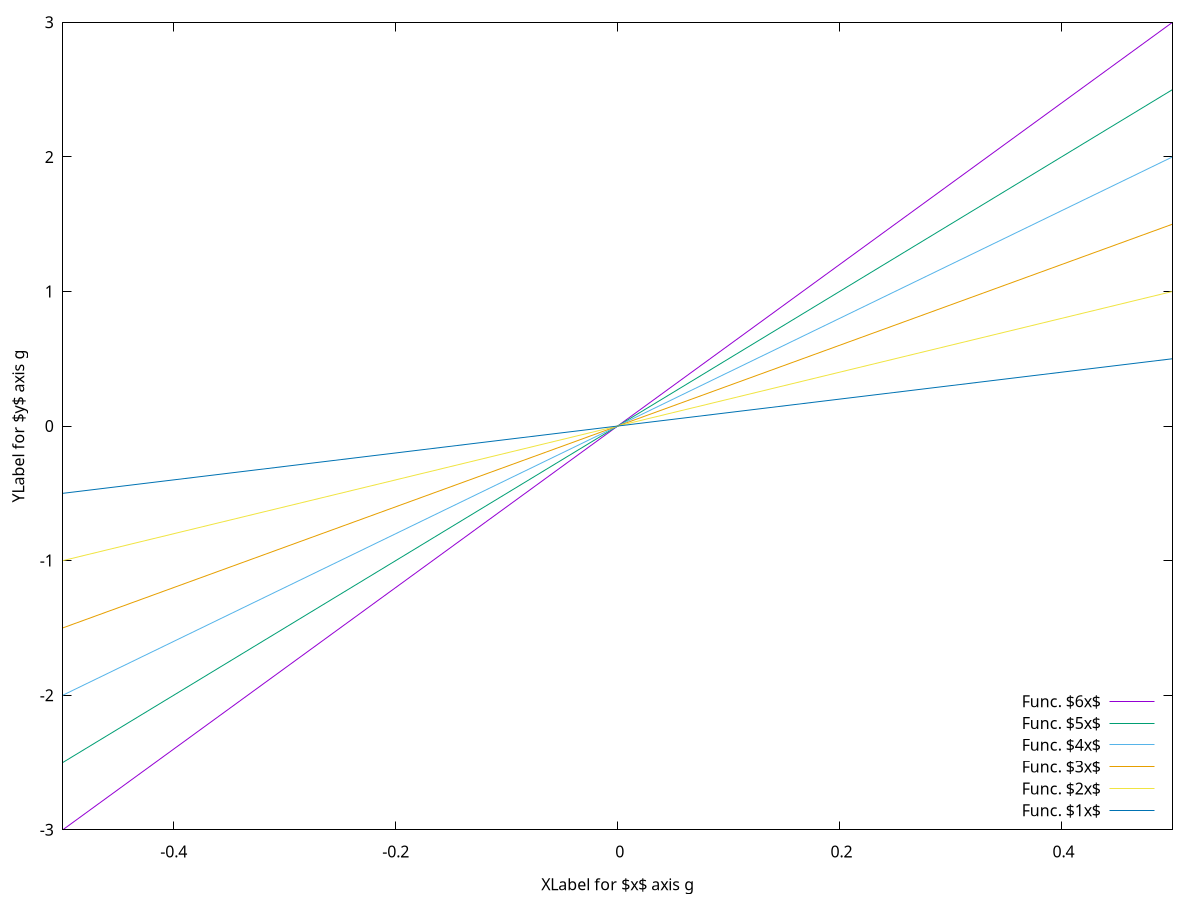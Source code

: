 set xrange [-0.5:0.5]

set key right bottom
set key width 2

set xlabel '\X{Label for $x$ axis g}'
set ylabel '\Y{Label for $y$ axis g}'
    
plot for [i=6:1:-1] i*x title sprintf('Func. $%ix$', i)


